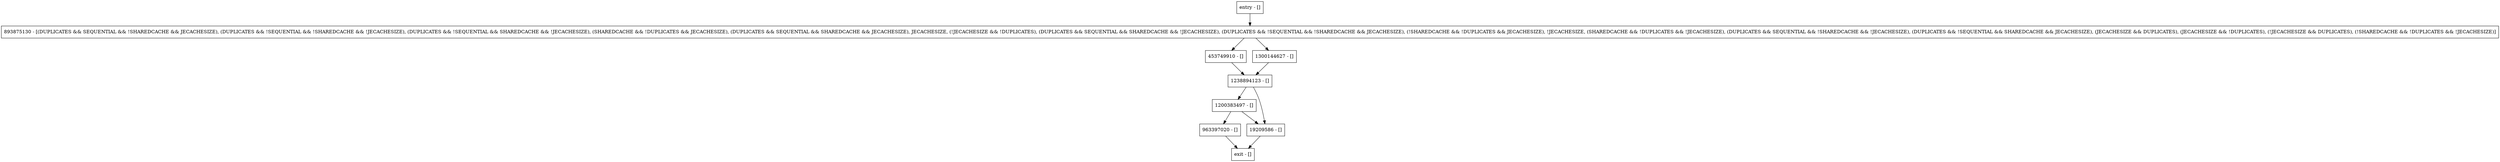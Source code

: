 digraph <init> {
node [shape=record];
entry [label="entry - []"];
exit [label="exit - []"];
1200383497 [label="1200383497 - []"];
893875130 [label="893875130 - [(DUPLICATES && SEQUENTIAL && !SHAREDCACHE && JECACHESIZE), (DUPLICATES && !SEQUENTIAL && !SHAREDCACHE && !JECACHESIZE), (DUPLICATES && !SEQUENTIAL && SHAREDCACHE && !JECACHESIZE), (SHAREDCACHE && !DUPLICATES && JECACHESIZE), (DUPLICATES && SEQUENTIAL && SHAREDCACHE && JECACHESIZE), JECACHESIZE, (!JECACHESIZE && !DUPLICATES), (DUPLICATES && SEQUENTIAL && SHAREDCACHE && !JECACHESIZE), (DUPLICATES && !SEQUENTIAL && !SHAREDCACHE && JECACHESIZE), (!SHAREDCACHE && !DUPLICATES && JECACHESIZE), !JECACHESIZE, (SHAREDCACHE && !DUPLICATES && !JECACHESIZE), (DUPLICATES && SEQUENTIAL && !SHAREDCACHE && !JECACHESIZE), (DUPLICATES && !SEQUENTIAL && SHAREDCACHE && JECACHESIZE), (JECACHESIZE && DUPLICATES), (JECACHESIZE && !DUPLICATES), (!JECACHESIZE && DUPLICATES), (!SHAREDCACHE && !DUPLICATES && !JECACHESIZE)]"];
1238894123 [label="1238894123 - []"];
453749910 [label="453749910 - []"];
1300144627 [label="1300144627 - []"];
963397020 [label="963397020 - []"];
19209586 [label="19209586 - []"];
entry;
exit;
entry -> 893875130;
1200383497 -> 963397020;
1200383497 -> 19209586;
893875130 -> 453749910;
893875130 -> 1300144627;
1238894123 -> 1200383497;
1238894123 -> 19209586;
453749910 -> 1238894123;
1300144627 -> 1238894123;
963397020 -> exit;
19209586 -> exit;
}
